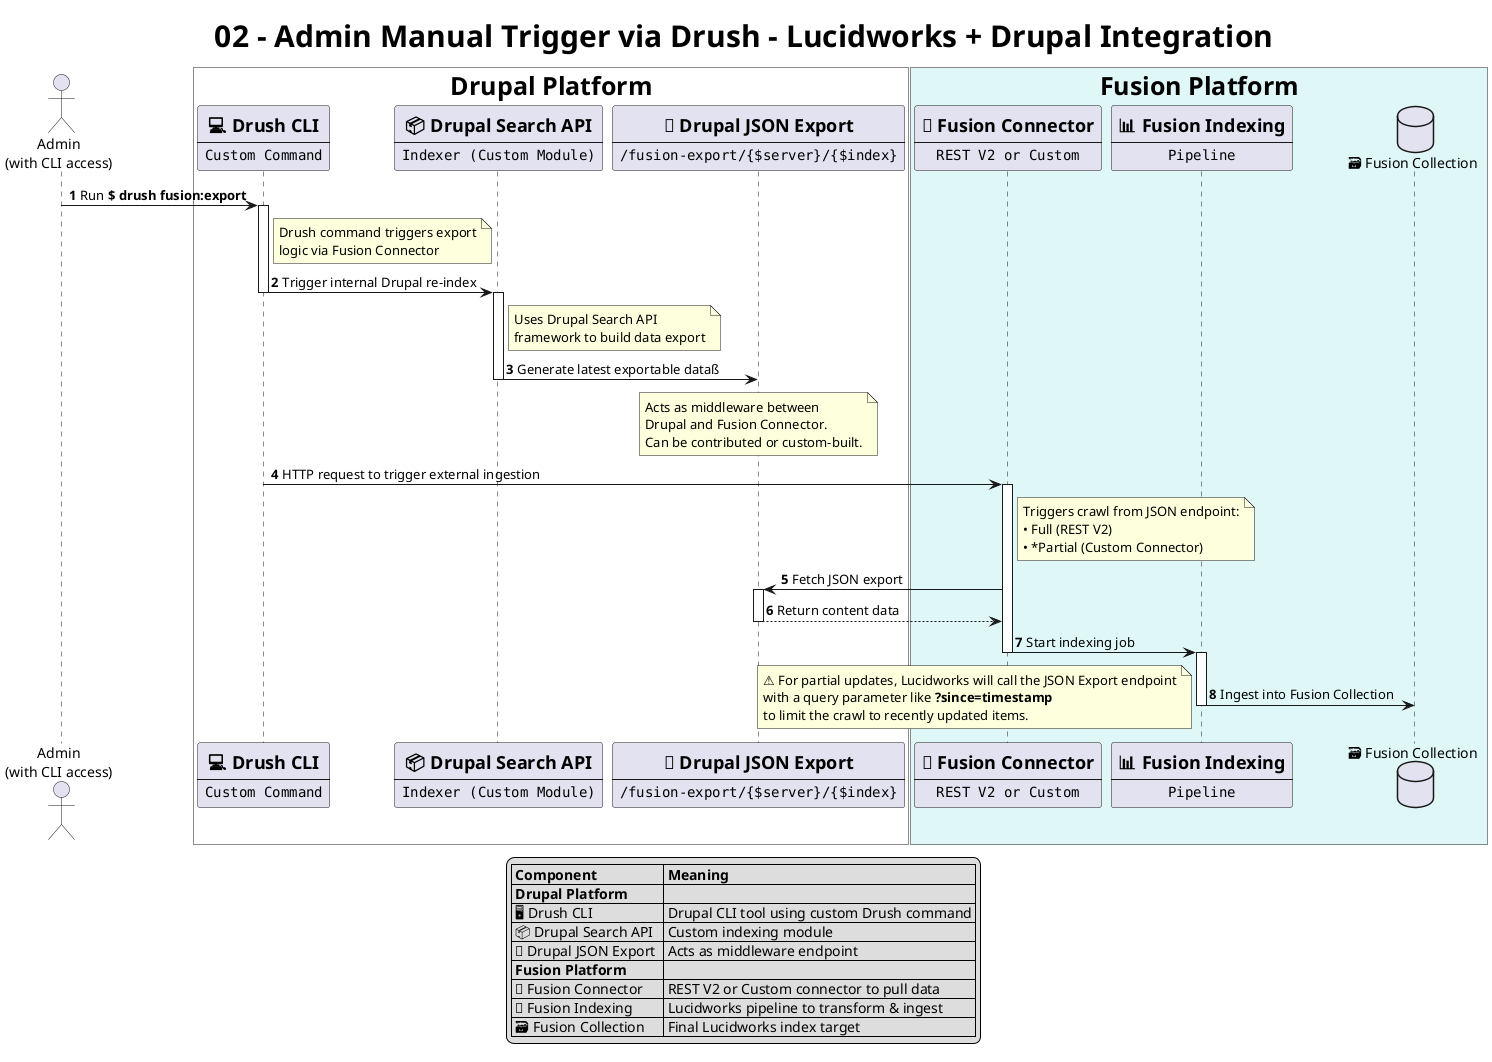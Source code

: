 @startuml

/'
🛠 Index Trigger Flow (CLI via Drush)

Scenario:
1. Admin runs the `$ drush fusion:export` command from the terminal.
2. Drupal re-indexes content using the Search API and builds the exportable data.
3. Drupal triggers a Fusion connector to ingest the content from the JSON endpoint.
4. Fusion fetches the data, starts the indexing job, and populates the Fusion Collection.

Requirements:
• Use actor for Admin.
• Use participants for Drush CLI, Drupal Search API, Drupal JSON Export, Fusion Connector, Indexing Pipeline, and Fusion Collection.
• Use `as` aliases for clarity.
• Use activation blocks to show processing time.
• Use notes to explain internal logic or optional conditions like partial updates.
• Style via `<style>` block (avoid deprecated `skinparam`).
'/

/' Related diagrams:
 - ING-001 | SEQ-002 | Admin UI Trigger via Button (01-sequence-diagram--admin-ui-trigger.puml)
 - ING-004 | SEQ-005 | Fusion UI “Fetch Now” Trigger (04-sequence-diagram--restv2-fetch-now.puml)
'/

<style>
  title {
    FontSize 30
  }
  box {
    FontSize 25
    .drupalPlatform {
      BackgroundColor #F0F0F0ß
    }
    .fusionPlatform {
      BackgroundColor #E0F7F7
    }
    
  }
</style>

title 02 – Admin Manual Trigger via Drush – Lucidworks + Drupal Integration

autonumber
actor "Admin\n(with CLI access)" as AdminCLI
box "Drupal Platform" <<drupalPlatform>>
  participant DrushCLI [
    =💻 Drush CLI
    ----
    ""Custom Command""
  ]
  participant SearchAPI [
    =📦 Drupal Search API
    ----
    ""Indexer (Custom Module)""
  ]
  participant DrupalExport [
    =🔄 Drupal JSON Export
    ----
    ""/fusion-export/{$server}/{$index}""
  ]
end box

box "Fusion Platform" <<fusionPlatform>>
  participant FusionConnector [
    =🔧 Fusion Connector
    ----
    ""REST V2 or Custom""
  ]
  participant IndexingPipeline [
    =📊 Fusion Indexing
    ----
    ""Pipeline""
  ]
  database "🗃️ Fusion Collection" as FusionCollection
end box

AdminCLI -> DrushCLI: Run **$ drush fusion:export**
note right of DrushCLI: Drush command triggers export\nlogic via Fusion Connector
activate DrushCLI
DrushCLI -> SearchAPI: Trigger internal Drupal re-index
deactivate DrushCLI

activate SearchAPI
note right of SearchAPI: Uses Drupal Search API\nframework to build data export
SearchAPI -> DrupalExport: Generate latest exportable dataß
note over of DrupalExport
  Acts as middleware between
  Drupal and Fusion Connector.
  Can be contributed or custom-built.
end note
deactivate SearchAPI

' ✅ Trigger Fusion *after* export is ready
DrushCLI -> FusionConnector: HTTP request to trigger external ingestion

activate FusionConnector
note right of FusionConnector
  Triggers crawl from JSON endpoint:
  • Full (REST V2)
  • *Partial (Custom Connector)
end note
FusionConnector -> DrupalExport: Fetch JSON export
activate DrupalExport
DrupalExport --> FusionConnector: Return content data
deactivate DrupalExport

FusionConnector -> IndexingPipeline: Start indexing job
deactivate FusionConnector

activate IndexingPipeline
IndexingPipeline -> FusionCollection: Ingest into Fusion Collection
deactivate IndexingPipeline

note bottom
  ⚠️ For partial updates, Lucidworks will call the JSON Export endpoint
  with a query parameter like **?since=timestamp**
  to limit the crawl to recently updated items.
end note

legend bottom
|= Component             |= Meaning |
| **Drupal Platform**    ||
| 🖥️ Drush CLI           | Drupal CLI tool using custom Drush command |
| 📦 Drupal Search API   | Custom indexing module |
| 🔄 Drupal JSON Export  | Acts as middleware endpoint |
| **Fusion Platform**    ||
| 🔧 Fusion Connector    | REST V2 or Custom connector to pull data |
| 🧩 Fusion Indexing     | Lucidworks pipeline to transform & ingest |
| 🗃️ Fusion Collection   | Final Lucidworks index target |
endlegend

@enduml

